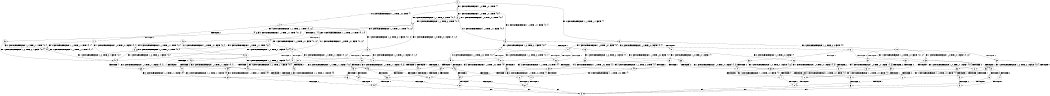 digraph BCG {
size = "7, 10.5";
center = TRUE;
node [shape = circle];
0 [peripheries = 2];
0 -> 1 [label = "EX !1 !ATOMIC_EXCH_BRANCH (1, +0, TRUE, +0, 1, TRUE) !{}"];
0 -> 2 [label = "EX !2 !ATOMIC_EXCH_BRANCH (1, +1, TRUE, +0, 2, TRUE) !{}"];
0 -> 3 [label = "EX !0 !ATOMIC_EXCH_BRANCH (1, +1, TRUE, +1, 1, FALSE) !{}"];
1 -> 4 [label = "EX !2 !ATOMIC_EXCH_BRANCH (1, +1, TRUE, +0, 2, TRUE) !{0, 1}"];
1 -> 5 [label = "EX !0 !ATOMIC_EXCH_BRANCH (1, +1, TRUE, +1, 1, FALSE) !{0, 1}"];
1 -> 6 [label = "EX !1 !ATOMIC_EXCH_BRANCH (1, +0, TRUE, +0, 1, TRUE) !{0, 1}"];
2 -> 7 [label = "TERMINATE !2"];
2 -> 8 [label = "EX !1 !ATOMIC_EXCH_BRANCH (1, +0, TRUE, +0, 1, FALSE) !{0, 1, 2}"];
2 -> 9 [label = "EX !0 !ATOMIC_EXCH_BRANCH (1, +1, TRUE, +1, 1, TRUE) !{0, 1, 2}"];
3 -> 10 [label = "TERMINATE !0"];
3 -> 11 [label = "EX !1 !ATOMIC_EXCH_BRANCH (1, +0, TRUE, +0, 1, FALSE) !{0}"];
3 -> 12 [label = "EX !2 !ATOMIC_EXCH_BRANCH (1, +1, TRUE, +0, 2, FALSE) !{0}"];
4 -> 13 [label = "TERMINATE !2"];
4 -> 14 [label = "EX !0 !ATOMIC_EXCH_BRANCH (1, +1, TRUE, +1, 1, TRUE) !{0, 1, 2}"];
4 -> 8 [label = "EX !1 !ATOMIC_EXCH_BRANCH (1, +0, TRUE, +0, 1, FALSE) !{0, 1, 2}"];
5 -> 15 [label = "TERMINATE !0"];
5 -> 16 [label = "EX !2 !ATOMIC_EXCH_BRANCH (1, +1, TRUE, +0, 2, FALSE) !{0, 1}"];
5 -> 17 [label = "EX !1 !ATOMIC_EXCH_BRANCH (1, +0, TRUE, +0, 1, FALSE) !{0, 1}"];
6 -> 4 [label = "EX !2 !ATOMIC_EXCH_BRANCH (1, +1, TRUE, +0, 2, TRUE) !{0, 1}"];
6 -> 5 [label = "EX !0 !ATOMIC_EXCH_BRANCH (1, +1, TRUE, +1, 1, FALSE) !{0, 1}"];
6 -> 6 [label = "EX !1 !ATOMIC_EXCH_BRANCH (1, +0, TRUE, +0, 1, TRUE) !{0, 1}"];
7 -> 18 [label = "EX !1 !ATOMIC_EXCH_BRANCH (1, +0, TRUE, +0, 1, FALSE) !{0, 1}"];
7 -> 19 [label = "EX !0 !ATOMIC_EXCH_BRANCH (1, +1, TRUE, +1, 1, TRUE) !{0, 1}"];
8 -> 20 [label = "TERMINATE !1"];
8 -> 21 [label = "TERMINATE !2"];
8 -> 22 [label = "EX !0 !ATOMIC_EXCH_BRANCH (1, +1, TRUE, +1, 1, FALSE) !{0, 1, 2}"];
9 -> 23 [label = "TERMINATE !2"];
9 -> 24 [label = "EX !1 !ATOMIC_EXCH_BRANCH (1, +0, TRUE, +0, 1, FALSE) !{0, 1, 2}"];
9 -> 9 [label = "EX !0 !ATOMIC_EXCH_BRANCH (1, +1, TRUE, +1, 1, TRUE) !{0, 1, 2}"];
10 -> 25 [label = "EX !1 !ATOMIC_EXCH_BRANCH (1, +0, TRUE, +0, 1, FALSE) !{}"];
10 -> 26 [label = "EX !2 !ATOMIC_EXCH_BRANCH (1, +1, TRUE, +0, 2, FALSE) !{}"];
11 -> 27 [label = "TERMINATE !1"];
11 -> 28 [label = "TERMINATE !0"];
11 -> 29 [label = "EX !2 !ATOMIC_EXCH_BRANCH (1, +1, TRUE, +0, 2, TRUE) !{0, 1}"];
12 -> 30 [label = "TERMINATE !2"];
12 -> 31 [label = "TERMINATE !0"];
12 -> 32 [label = "EX !1 !ATOMIC_EXCH_BRANCH (1, +0, TRUE, +0, 1, FALSE) !{0, 1, 2}"];
13 -> 33 [label = "EX !0 !ATOMIC_EXCH_BRANCH (1, +1, TRUE, +1, 1, TRUE) !{0, 1}"];
13 -> 18 [label = "EX !1 !ATOMIC_EXCH_BRANCH (1, +0, TRUE, +0, 1, FALSE) !{0, 1}"];
14 -> 34 [label = "TERMINATE !2"];
14 -> 24 [label = "EX !1 !ATOMIC_EXCH_BRANCH (1, +0, TRUE, +0, 1, FALSE) !{0, 1, 2}"];
14 -> 14 [label = "EX !0 !ATOMIC_EXCH_BRANCH (1, +1, TRUE, +1, 1, TRUE) !{0, 1, 2}"];
15 -> 35 [label = "EX !2 !ATOMIC_EXCH_BRANCH (1, +1, TRUE, +0, 2, FALSE) !{1}"];
15 -> 36 [label = "EX !1 !ATOMIC_EXCH_BRANCH (1, +0, TRUE, +0, 1, FALSE) !{1}"];
16 -> 37 [label = "TERMINATE !2"];
16 -> 38 [label = "TERMINATE !0"];
16 -> 32 [label = "EX !1 !ATOMIC_EXCH_BRANCH (1, +0, TRUE, +0, 1, FALSE) !{0, 1, 2}"];
17 -> 27 [label = "TERMINATE !1"];
17 -> 28 [label = "TERMINATE !0"];
17 -> 29 [label = "EX !2 !ATOMIC_EXCH_BRANCH (1, +1, TRUE, +0, 2, TRUE) !{0, 1}"];
18 -> 39 [label = "TERMINATE !1"];
18 -> 40 [label = "EX !0 !ATOMIC_EXCH_BRANCH (1, +1, TRUE, +1, 1, FALSE) !{0, 1}"];
19 -> 41 [label = "EX !1 !ATOMIC_EXCH_BRANCH (1, +0, TRUE, +0, 1, FALSE) !{0, 1}"];
19 -> 19 [label = "EX !0 !ATOMIC_EXCH_BRANCH (1, +1, TRUE, +1, 1, TRUE) !{0, 1}"];
20 -> 42 [label = "TERMINATE !2"];
20 -> 43 [label = "EX !0 !ATOMIC_EXCH_BRANCH (1, +1, TRUE, +1, 1, FALSE) !{0, 2}"];
21 -> 39 [label = "TERMINATE !1"];
21 -> 40 [label = "EX !0 !ATOMIC_EXCH_BRANCH (1, +1, TRUE, +1, 1, FALSE) !{0, 1}"];
22 -> 44 [label = "TERMINATE !1"];
22 -> 45 [label = "TERMINATE !2"];
22 -> 46 [label = "TERMINATE !0"];
23 -> 41 [label = "EX !1 !ATOMIC_EXCH_BRANCH (1, +0, TRUE, +0, 1, FALSE) !{0, 1}"];
23 -> 19 [label = "EX !0 !ATOMIC_EXCH_BRANCH (1, +1, TRUE, +1, 1, TRUE) !{0, 1}"];
24 -> 47 [label = "TERMINATE !1"];
24 -> 48 [label = "TERMINATE !2"];
24 -> 22 [label = "EX !0 !ATOMIC_EXCH_BRANCH (1, +1, TRUE, +1, 1, FALSE) !{0, 1, 2}"];
25 -> 49 [label = "TERMINATE !1"];
25 -> 50 [label = "EX !2 !ATOMIC_EXCH_BRANCH (1, +1, TRUE, +0, 2, TRUE) !{1}"];
26 -> 51 [label = "TERMINATE !2"];
26 -> 52 [label = "EX !1 !ATOMIC_EXCH_BRANCH (1, +0, TRUE, +0, 1, FALSE) !{1, 2}"];
27 -> 53 [label = "TERMINATE !0"];
27 -> 54 [label = "EX !2 !ATOMIC_EXCH_BRANCH (1, +1, TRUE, +0, 2, TRUE) !{0}"];
28 -> 49 [label = "TERMINATE !1"];
28 -> 50 [label = "EX !2 !ATOMIC_EXCH_BRANCH (1, +1, TRUE, +0, 2, TRUE) !{1}"];
29 -> 44 [label = "TERMINATE !1"];
29 -> 45 [label = "TERMINATE !2"];
29 -> 46 [label = "TERMINATE !0"];
30 -> 55 [label = "TERMINATE !0"];
30 -> 56 [label = "EX !1 !ATOMIC_EXCH_BRANCH (1, +0, TRUE, +0, 1, FALSE) !{0, 1}"];
31 -> 51 [label = "TERMINATE !2"];
31 -> 52 [label = "EX !1 !ATOMIC_EXCH_BRANCH (1, +0, TRUE, +0, 1, FALSE) !{1, 2}"];
32 -> 57 [label = "TERMINATE !1"];
32 -> 58 [label = "TERMINATE !2"];
32 -> 59 [label = "TERMINATE !0"];
33 -> 41 [label = "EX !1 !ATOMIC_EXCH_BRANCH (1, +0, TRUE, +0, 1, FALSE) !{0, 1}"];
33 -> 33 [label = "EX !0 !ATOMIC_EXCH_BRANCH (1, +1, TRUE, +1, 1, TRUE) !{0, 1}"];
34 -> 41 [label = "EX !1 !ATOMIC_EXCH_BRANCH (1, +0, TRUE, +0, 1, FALSE) !{0, 1}"];
34 -> 33 [label = "EX !0 !ATOMIC_EXCH_BRANCH (1, +1, TRUE, +1, 1, TRUE) !{0, 1}"];
35 -> 60 [label = "TERMINATE !2"];
35 -> 52 [label = "EX !1 !ATOMIC_EXCH_BRANCH (1, +0, TRUE, +0, 1, FALSE) !{1, 2}"];
36 -> 49 [label = "TERMINATE !1"];
36 -> 50 [label = "EX !2 !ATOMIC_EXCH_BRANCH (1, +1, TRUE, +0, 2, TRUE) !{1}"];
37 -> 61 [label = "TERMINATE !0"];
37 -> 56 [label = "EX !1 !ATOMIC_EXCH_BRANCH (1, +0, TRUE, +0, 1, FALSE) !{0, 1}"];
38 -> 60 [label = "TERMINATE !2"];
38 -> 52 [label = "EX !1 !ATOMIC_EXCH_BRANCH (1, +0, TRUE, +0, 1, FALSE) !{1, 2}"];
39 -> 62 [label = "EX !0 !ATOMIC_EXCH_BRANCH (1, +1, TRUE, +1, 1, FALSE) !{0}"];
40 -> 63 [label = "TERMINATE !1"];
40 -> 64 [label = "TERMINATE !0"];
41 -> 65 [label = "TERMINATE !1"];
41 -> 40 [label = "EX !0 !ATOMIC_EXCH_BRANCH (1, +1, TRUE, +1, 1, FALSE) !{0, 1}"];
42 -> 62 [label = "EX !0 !ATOMIC_EXCH_BRANCH (1, +1, TRUE, +1, 1, FALSE) !{0}"];
43 -> 66 [label = "TERMINATE !2"];
43 -> 67 [label = "TERMINATE !0"];
44 -> 66 [label = "TERMINATE !2"];
44 -> 67 [label = "TERMINATE !0"];
45 -> 63 [label = "TERMINATE !1"];
45 -> 64 [label = "TERMINATE !0"];
46 -> 68 [label = "TERMINATE !1"];
46 -> 69 [label = "TERMINATE !2"];
47 -> 70 [label = "TERMINATE !2"];
47 -> 43 [label = "EX !0 !ATOMIC_EXCH_BRANCH (1, +1, TRUE, +1, 1, FALSE) !{0, 2}"];
48 -> 65 [label = "TERMINATE !1"];
48 -> 40 [label = "EX !0 !ATOMIC_EXCH_BRANCH (1, +1, TRUE, +1, 1, FALSE) !{0, 1}"];
49 -> 71 [label = "EX !2 !ATOMIC_EXCH_BRANCH (1, +1, TRUE, +0, 2, TRUE) !{}"];
50 -> 68 [label = "TERMINATE !1"];
50 -> 69 [label = "TERMINATE !2"];
51 -> 72 [label = "EX !1 !ATOMIC_EXCH_BRANCH (1, +0, TRUE, +0, 1, FALSE) !{1}"];
52 -> 73 [label = "TERMINATE !1"];
52 -> 74 [label = "TERMINATE !2"];
53 -> 71 [label = "EX !2 !ATOMIC_EXCH_BRANCH (1, +1, TRUE, +0, 2, TRUE) !{}"];
54 -> 66 [label = "TERMINATE !2"];
54 -> 67 [label = "TERMINATE !0"];
55 -> 72 [label = "EX !1 !ATOMIC_EXCH_BRANCH (1, +0, TRUE, +0, 1, FALSE) !{1}"];
56 -> 75 [label = "TERMINATE !1"];
56 -> 76 [label = "TERMINATE !0"];
57 -> 77 [label = "TERMINATE !2"];
57 -> 78 [label = "TERMINATE !0"];
58 -> 75 [label = "TERMINATE !1"];
58 -> 76 [label = "TERMINATE !0"];
59 -> 73 [label = "TERMINATE !1"];
59 -> 74 [label = "TERMINATE !2"];
60 -> 72 [label = "EX !1 !ATOMIC_EXCH_BRANCH (1, +0, TRUE, +0, 1, FALSE) !{1}"];
61 -> 72 [label = "EX !1 !ATOMIC_EXCH_BRANCH (1, +0, TRUE, +0, 1, FALSE) !{1}"];
62 -> 79 [label = "TERMINATE !0"];
63 -> 79 [label = "TERMINATE !0"];
64 -> 80 [label = "TERMINATE !1"];
65 -> 62 [label = "EX !0 !ATOMIC_EXCH_BRANCH (1, +1, TRUE, +1, 1, FALSE) !{0}"];
66 -> 79 [label = "TERMINATE !0"];
67 -> 81 [label = "TERMINATE !2"];
68 -> 81 [label = "TERMINATE !2"];
69 -> 80 [label = "TERMINATE !1"];
70 -> 62 [label = "EX !0 !ATOMIC_EXCH_BRANCH (1, +1, TRUE, +1, 1, FALSE) !{0}"];
71 -> 81 [label = "TERMINATE !2"];
72 -> 82 [label = "TERMINATE !1"];
73 -> 83 [label = "TERMINATE !2"];
74 -> 82 [label = "TERMINATE !1"];
75 -> 84 [label = "TERMINATE !0"];
76 -> 82 [label = "TERMINATE !1"];
77 -> 84 [label = "TERMINATE !0"];
78 -> 83 [label = "TERMINATE !2"];
79 -> 85 [label = "exit"];
80 -> 85 [label = "exit"];
81 -> 85 [label = "exit"];
82 -> 85 [label = "exit"];
83 -> 85 [label = "exit"];
84 -> 85 [label = "exit"];
}
